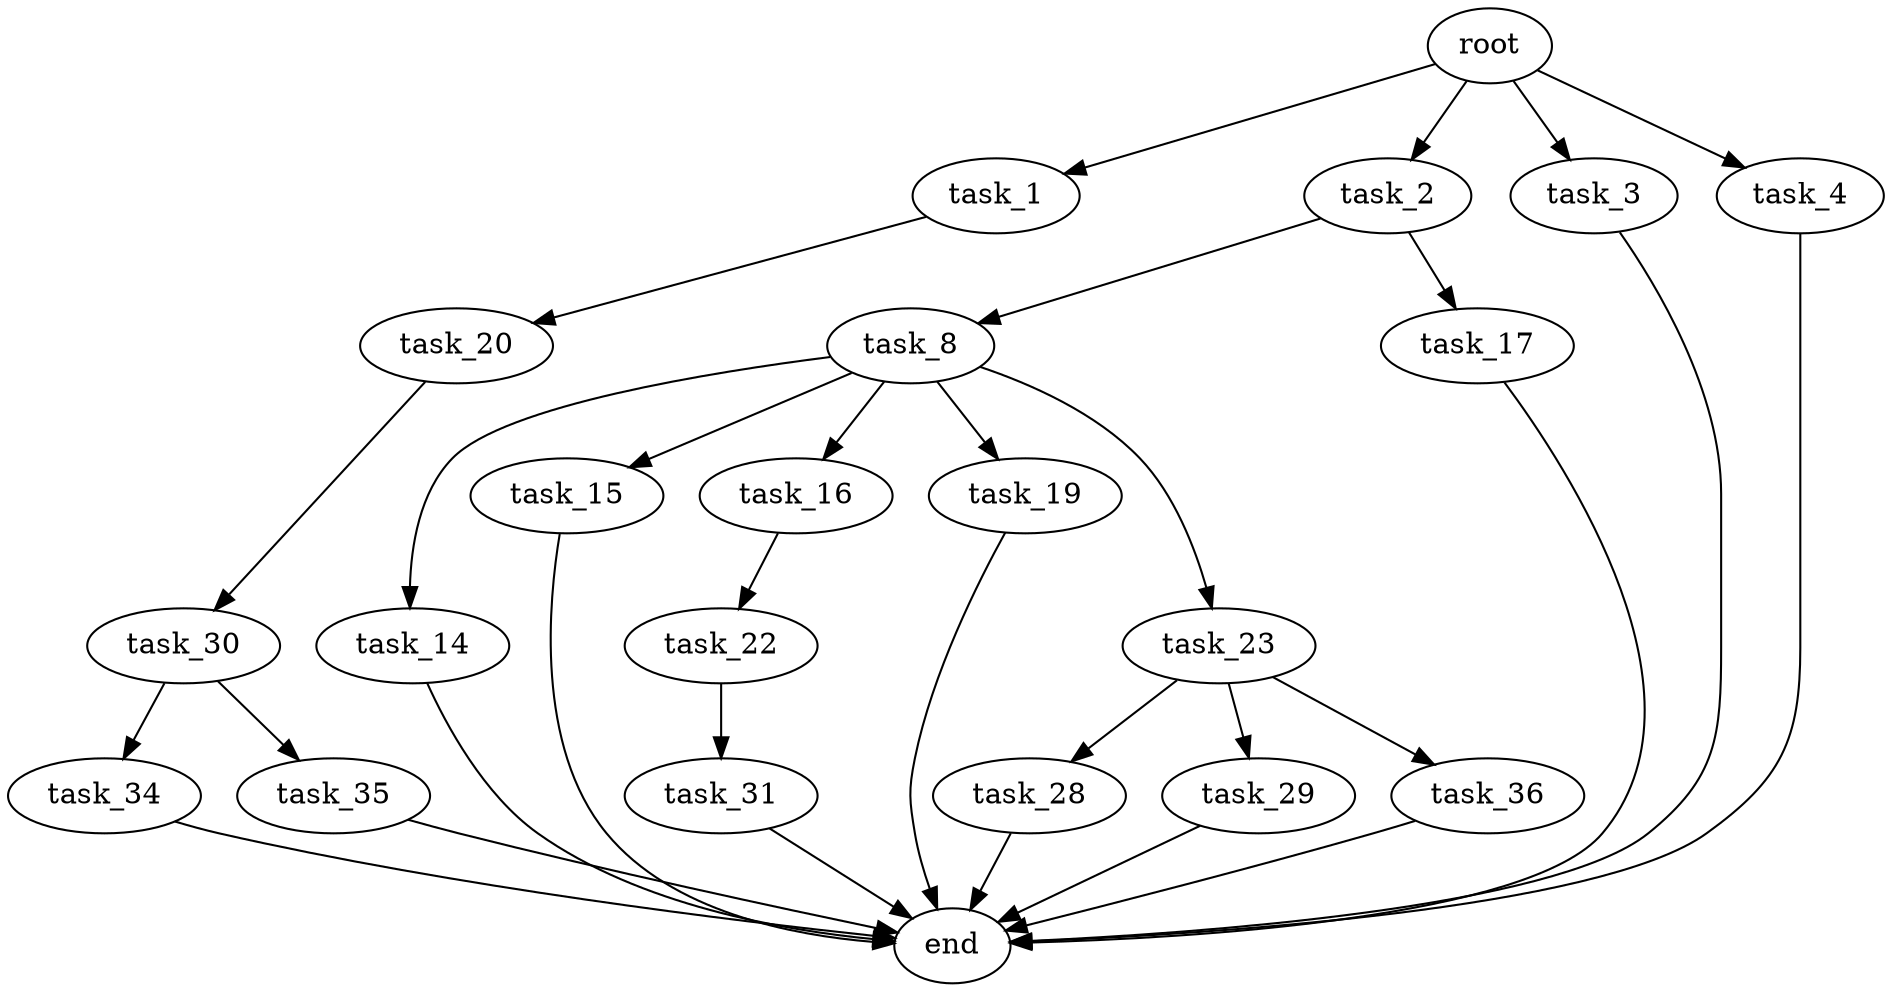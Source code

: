 digraph G {
  root [size="0.000000"];
  task_1 [size="111890262181.000000"];
  task_2 [size="204253304340.000000"];
  task_3 [size="368293445632.000000"];
  task_4 [size="572833036778.000000"];
  task_8 [size="368293445632.000000"];
  task_14 [size="177572631099.000000"];
  task_15 [size="64579419677.000000"];
  task_16 [size="549755813888.000000"];
  task_17 [size="28331313688.000000"];
  task_19 [size="8589934592.000000"];
  task_20 [size="28991029248.000000"];
  task_22 [size="368293445632.000000"];
  task_23 [size="413811341085.000000"];
  task_28 [size="28991029248.000000"];
  task_29 [size="1073741824000.000000"];
  task_30 [size="462316621552.000000"];
  task_31 [size="38163255798.000000"];
  task_34 [size="21090897119.000000"];
  task_35 [size="638336459035.000000"];
  task_36 [size="68719476736.000000"];
  end [size="0.000000"];

  root -> task_1 [size="1.000000"];
  root -> task_2 [size="1.000000"];
  root -> task_3 [size="1.000000"];
  root -> task_4 [size="1.000000"];
  task_1 -> task_20 [size="411041792.000000"];
  task_2 -> task_8 [size="134217728.000000"];
  task_2 -> task_17 [size="134217728.000000"];
  task_3 -> end [size="1.000000"];
  task_4 -> end [size="1.000000"];
  task_8 -> task_14 [size="411041792.000000"];
  task_8 -> task_15 [size="411041792.000000"];
  task_8 -> task_16 [size="411041792.000000"];
  task_8 -> task_19 [size="411041792.000000"];
  task_8 -> task_23 [size="411041792.000000"];
  task_14 -> end [size="1.000000"];
  task_15 -> end [size="1.000000"];
  task_16 -> task_22 [size="536870912.000000"];
  task_17 -> end [size="1.000000"];
  task_19 -> end [size="1.000000"];
  task_20 -> task_30 [size="75497472.000000"];
  task_22 -> task_31 [size="411041792.000000"];
  task_23 -> task_28 [size="411041792.000000"];
  task_23 -> task_29 [size="411041792.000000"];
  task_23 -> task_36 [size="411041792.000000"];
  task_28 -> end [size="1.000000"];
  task_29 -> end [size="1.000000"];
  task_30 -> task_34 [size="301989888.000000"];
  task_30 -> task_35 [size="301989888.000000"];
  task_31 -> end [size="1.000000"];
  task_34 -> end [size="1.000000"];
  task_35 -> end [size="1.000000"];
  task_36 -> end [size="1.000000"];
}
